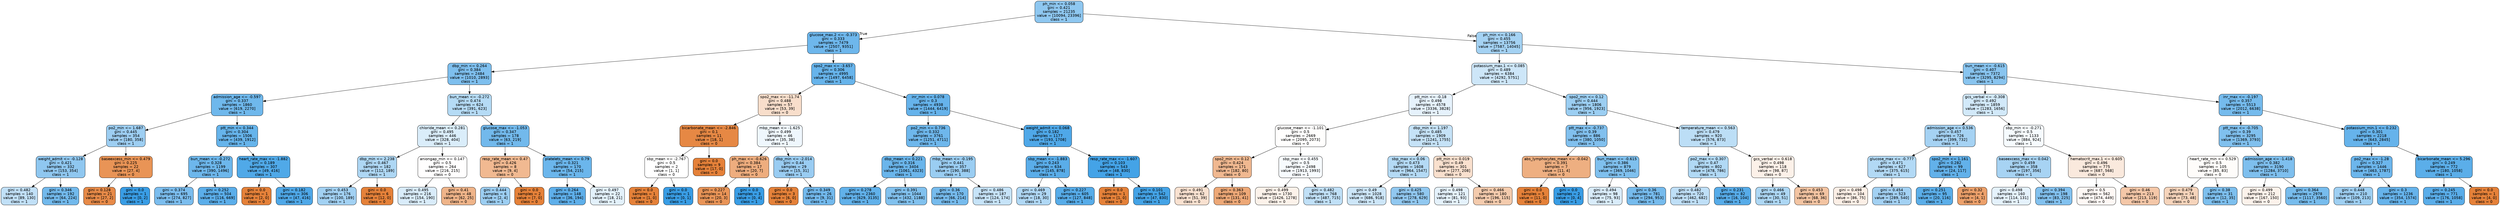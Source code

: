 digraph Tree {
node [shape=box, style="filled, rounded", color="black", fontname="helvetica"] ;
edge [fontname="helvetica"] ;
0 [label="ph_min <= 0.058\ngini = 0.421\nsamples = 21235\nvalue = [10094, 23396]\nclass = 1", fillcolor="#8ec7f0"] ;
1 [label="glucose_max.2 <= -0.373\ngini = 0.333\nsamples = 7479\nvalue = [2507, 9351]\nclass = 1", fillcolor="#6eb7ec"] ;
0 -> 1 [labeldistance=2.5, labelangle=45, headlabel="True"] ;
2 [label="dbp_min <= 0.264\ngini = 0.384\nsamples = 2484\nvalue = [1010, 2893]\nclass = 1", fillcolor="#7ebfee"] ;
1 -> 2 ;
3 [label="admission_age <= -0.597\ngini = 0.337\nsamples = 1860\nvalue = [619, 2270]\nclass = 1", fillcolor="#6fb8ec"] ;
2 -> 3 ;
4 [label="po2_min <= 1.687\ngini = 0.445\nsamples = 354\nvalue = [180, 358]\nclass = 1", fillcolor="#9dcef2"] ;
3 -> 4 ;
5 [label="weight_admit <= -0.128\ngini = 0.421\nsamples = 332\nvalue = [153, 354]\nclass = 1", fillcolor="#8fc7f0"] ;
4 -> 5 ;
6 [label="gini = 0.482\nsamples = 140\nvalue = [89, 130]\nclass = 1", fillcolor="#c1e0f7"] ;
5 -> 6 ;
7 [label="gini = 0.346\nsamples = 192\nvalue = [64, 224]\nclass = 1", fillcolor="#72b9ec"] ;
5 -> 7 ;
8 [label="baseexcess_min <= 0.479\ngini = 0.225\nsamples = 22\nvalue = [27, 4]\nclass = 0", fillcolor="#e99456"] ;
4 -> 8 ;
9 [label="gini = 0.128\nsamples = 21\nvalue = [27, 2]\nclass = 0", fillcolor="#e78a48"] ;
8 -> 9 ;
10 [label="gini = 0.0\nsamples = 1\nvalue = [0, 2]\nclass = 1", fillcolor="#399de5"] ;
8 -> 10 ;
11 [label="ptt_min <= 0.344\ngini = 0.304\nsamples = 1506\nvalue = [439, 1912]\nclass = 1", fillcolor="#66b4eb"] ;
3 -> 11 ;
12 [label="bun_mean <= -0.272\ngini = 0.328\nsamples = 1199\nvalue = [390, 1496]\nclass = 1", fillcolor="#6db7ec"] ;
11 -> 12 ;
13 [label="gini = 0.374\nsamples = 695\nvalue = [274, 827]\nclass = 1", fillcolor="#7bbdee"] ;
12 -> 13 ;
14 [label="gini = 0.252\nsamples = 504\nvalue = [116, 669]\nclass = 1", fillcolor="#5baeea"] ;
12 -> 14 ;
15 [label="heart_rate_max <= -1.882\ngini = 0.189\nsamples = 307\nvalue = [49, 416]\nclass = 1", fillcolor="#50a9e8"] ;
11 -> 15 ;
16 [label="gini = 0.0\nsamples = 1\nvalue = [2, 0]\nclass = 0", fillcolor="#e58139"] ;
15 -> 16 ;
17 [label="gini = 0.182\nsamples = 306\nvalue = [47, 416]\nclass = 1", fillcolor="#4fa8e8"] ;
15 -> 17 ;
18 [label="bun_mean <= -0.272\ngini = 0.474\nsamples = 624\nvalue = [391, 623]\nclass = 1", fillcolor="#b5dbf5"] ;
2 -> 18 ;
19 [label="chloride_mean <= 0.281\ngini = 0.495\nsamples = 446\nvalue = [328, 404]\nclass = 1", fillcolor="#daedfa"] ;
18 -> 19 ;
20 [label="dbp_min <= 2.238\ngini = 0.467\nsamples = 182\nvalue = [112, 189]\nclass = 1", fillcolor="#aed7f4"] ;
19 -> 20 ;
21 [label="gini = 0.453\nsamples = 176\nvalue = [100, 189]\nclass = 1", fillcolor="#a2d1f3"] ;
20 -> 21 ;
22 [label="gini = 0.0\nsamples = 6\nvalue = [12, 0]\nclass = 0", fillcolor="#e58139"] ;
20 -> 22 ;
23 [label="aniongap_min <= 0.147\ngini = 0.5\nsamples = 264\nvalue = [216, 215]\nclass = 0", fillcolor="#fffefe"] ;
19 -> 23 ;
24 [label="gini = 0.495\nsamples = 216\nvalue = [154, 190]\nclass = 1", fillcolor="#d9ecfa"] ;
23 -> 24 ;
25 [label="gini = 0.41\nsamples = 48\nvalue = [62, 25]\nclass = 0", fillcolor="#efb489"] ;
23 -> 25 ;
26 [label="glucose_max <= -1.053\ngini = 0.347\nsamples = 178\nvalue = [63, 219]\nclass = 1", fillcolor="#72b9ec"] ;
18 -> 26 ;
27 [label="resp_rate_mean <= 0.47\ngini = 0.426\nsamples = 8\nvalue = [9, 4]\nclass = 0", fillcolor="#f1b991"] ;
26 -> 27 ;
28 [label="gini = 0.444\nsamples = 6\nvalue = [2, 4]\nclass = 1", fillcolor="#9ccef2"] ;
27 -> 28 ;
29 [label="gini = 0.0\nsamples = 2\nvalue = [7, 0]\nclass = 0", fillcolor="#e58139"] ;
27 -> 29 ;
30 [label="platelets_mean <= 0.79\ngini = 0.321\nsamples = 170\nvalue = [54, 215]\nclass = 1", fillcolor="#6bb6ec"] ;
26 -> 30 ;
31 [label="gini = 0.264\nsamples = 148\nvalue = [36, 194]\nclass = 1", fillcolor="#5eafea"] ;
30 -> 31 ;
32 [label="gini = 0.497\nsamples = 22\nvalue = [18, 21]\nclass = 1", fillcolor="#e3f1fb"] ;
30 -> 32 ;
33 [label="spo2_max <= -3.657\ngini = 0.306\nsamples = 4995\nvalue = [1497, 6458]\nclass = 1", fillcolor="#67b4eb"] ;
1 -> 33 ;
34 [label="spo2_max <= -11.74\ngini = 0.488\nsamples = 57\nvalue = [53, 39]\nclass = 0", fillcolor="#f8decb"] ;
33 -> 34 ;
35 [label="bicarbonate_mean <= -2.846\ngini = 0.1\nsamples = 11\nvalue = [18, 1]\nclass = 0", fillcolor="#e68844"] ;
34 -> 35 ;
36 [label="sbp_mean <= -2.767\ngini = 0.5\nsamples = 2\nvalue = [1, 1]\nclass = 0", fillcolor="#ffffff"] ;
35 -> 36 ;
37 [label="gini = 0.0\nsamples = 1\nvalue = [1, 0]\nclass = 0", fillcolor="#e58139"] ;
36 -> 37 ;
38 [label="gini = 0.0\nsamples = 1\nvalue = [0, 1]\nclass = 1", fillcolor="#399de5"] ;
36 -> 38 ;
39 [label="gini = 0.0\nsamples = 9\nvalue = [17, 0]\nclass = 0", fillcolor="#e58139"] ;
35 -> 39 ;
40 [label="mbp_mean <= -1.625\ngini = 0.499\nsamples = 46\nvalue = [35, 38]\nclass = 1", fillcolor="#eff7fd"] ;
34 -> 40 ;
41 [label="ph_max <= -0.626\ngini = 0.384\nsamples = 17\nvalue = [20, 7]\nclass = 0", fillcolor="#eead7e"] ;
40 -> 41 ;
42 [label="gini = 0.227\nsamples = 14\nvalue = [20, 3]\nclass = 0", fillcolor="#e99457"] ;
41 -> 42 ;
43 [label="gini = 0.0\nsamples = 3\nvalue = [0, 4]\nclass = 1", fillcolor="#399de5"] ;
41 -> 43 ;
44 [label="dbp_min <= -2.014\ngini = 0.44\nsamples = 29\nvalue = [15, 31]\nclass = 1", fillcolor="#99ccf2"] ;
40 -> 44 ;
45 [label="gini = 0.0\nsamples = 3\nvalue = [6, 0]\nclass = 0", fillcolor="#e58139"] ;
44 -> 45 ;
46 [label="gini = 0.349\nsamples = 26\nvalue = [9, 31]\nclass = 1", fillcolor="#72b9ed"] ;
44 -> 46 ;
47 [label="inr_min <= 0.078\ngini = 0.3\nsamples = 4938\nvalue = [1444, 6419]\nclass = 1", fillcolor="#66b3eb"] ;
33 -> 47 ;
48 [label="po2_min <= 0.736\ngini = 0.332\nsamples = 3761\nvalue = [1251, 4711]\nclass = 1", fillcolor="#6eb7ec"] ;
47 -> 48 ;
49 [label="dbp_mean <= 0.221\ngini = 0.316\nsamples = 3404\nvalue = [1061, 4323]\nclass = 1", fillcolor="#6ab5eb"] ;
48 -> 49 ;
50 [label="gini = 0.278\nsamples = 2360\nvalue = [629, 3135]\nclass = 1", fillcolor="#61b1ea"] ;
49 -> 50 ;
51 [label="gini = 0.391\nsamples = 1044\nvalue = [432, 1188]\nclass = 1", fillcolor="#81c1ee"] ;
49 -> 51 ;
52 [label="mbp_mean <= -0.195\ngini = 0.441\nsamples = 357\nvalue = [190, 388]\nclass = 1", fillcolor="#9acdf2"] ;
48 -> 52 ;
53 [label="gini = 0.36\nsamples = 170\nvalue = [66, 214]\nclass = 1", fillcolor="#76bbed"] ;
52 -> 53 ;
54 [label="gini = 0.486\nsamples = 187\nvalue = [124, 174]\nclass = 1", fillcolor="#c6e3f8"] ;
52 -> 54 ;
55 [label="weight_admit <= 0.068\ngini = 0.182\nsamples = 1177\nvalue = [193, 1708]\nclass = 1", fillcolor="#4fa8e8"] ;
47 -> 55 ;
56 [label="sbp_mean <= -1.883\ngini = 0.243\nsamples = 634\nvalue = [145, 878]\nclass = 1", fillcolor="#5aade9"] ;
55 -> 56 ;
57 [label="gini = 0.469\nsamples = 29\nvalue = [18, 30]\nclass = 1", fillcolor="#b0d8f5"] ;
56 -> 57 ;
58 [label="gini = 0.227\nsamples = 605\nvalue = [127, 848]\nclass = 1", fillcolor="#57ace9"] ;
56 -> 58 ;
59 [label="resp_rate_max <= -1.607\ngini = 0.103\nsamples = 543\nvalue = [48, 830]\nclass = 1", fillcolor="#44a3e7"] ;
55 -> 59 ;
60 [label="gini = 0.0\nsamples = 1\nvalue = [1, 0]\nclass = 0", fillcolor="#e58139"] ;
59 -> 60 ;
61 [label="gini = 0.101\nsamples = 542\nvalue = [47, 830]\nclass = 1", fillcolor="#44a3e6"] ;
59 -> 61 ;
62 [label="ph_min <= 0.166\ngini = 0.455\nsamples = 13756\nvalue = [7587, 14045]\nclass = 1", fillcolor="#a4d2f3"] ;
0 -> 62 [labeldistance=2.5, labelangle=-45, headlabel="False"] ;
63 [label="potassium_max.1 <= 0.085\ngini = 0.489\nsamples = 6384\nvalue = [4292, 5751]\nclass = 1", fillcolor="#cde6f8"] ;
62 -> 63 ;
64 [label="ptt_min <= -0.18\ngini = 0.498\nsamples = 4578\nvalue = [3336, 3828]\nclass = 1", fillcolor="#e6f2fc"] ;
63 -> 64 ;
65 [label="glucose_mean <= -1.101\ngini = 0.5\nsamples = 2669\nvalue = [2095, 2073]\nclass = 0", fillcolor="#fffefd"] ;
64 -> 65 ;
66 [label="spo2_min <= 0.12\ngini = 0.424\nsamples = 171\nvalue = [182, 80]\nclass = 0", fillcolor="#f0b890"] ;
65 -> 66 ;
67 [label="gini = 0.491\nsamples = 62\nvalue = [51, 39]\nclass = 0", fillcolor="#f9e1d0"] ;
66 -> 67 ;
68 [label="gini = 0.363\nsamples = 109\nvalue = [131, 41]\nclass = 0", fillcolor="#eda877"] ;
66 -> 68 ;
69 [label="sbp_max <= 0.455\ngini = 0.5\nsamples = 2498\nvalue = [1913, 1993]\nclass = 1", fillcolor="#f7fbfe"] ;
65 -> 69 ;
70 [label="gini = 0.499\nsamples = 1730\nvalue = [1426, 1278]\nclass = 0", fillcolor="#fcf2ea"] ;
69 -> 70 ;
71 [label="gini = 0.482\nsamples = 768\nvalue = [487, 715]\nclass = 1", fillcolor="#c0e0f7"] ;
69 -> 71 ;
72 [label="dbp_min <= 1.197\ngini = 0.485\nsamples = 1909\nvalue = [1241, 1755]\nclass = 1", fillcolor="#c5e2f7"] ;
64 -> 72 ;
73 [label="sbp_max <= 0.06\ngini = 0.473\nsamples = 1608\nvalue = [964, 1547]\nclass = 1", fillcolor="#b4daf5"] ;
72 -> 73 ;
74 [label="gini = 0.49\nsamples = 1028\nvalue = [686, 918]\nclass = 1", fillcolor="#cde6f8"] ;
73 -> 74 ;
75 [label="gini = 0.425\nsamples = 580\nvalue = [278, 629]\nclass = 1", fillcolor="#91c8f0"] ;
73 -> 75 ;
76 [label="ptt_min <= 0.019\ngini = 0.49\nsamples = 301\nvalue = [277, 208]\nclass = 0", fillcolor="#f9e0ce"] ;
72 -> 76 ;
77 [label="gini = 0.498\nsamples = 121\nvalue = [81, 93]\nclass = 1", fillcolor="#e5f2fc"] ;
76 -> 77 ;
78 [label="gini = 0.466\nsamples = 180\nvalue = [196, 115]\nclass = 0", fillcolor="#f4cbad"] ;
76 -> 78 ;
79 [label="spo2_min <= 0.12\ngini = 0.444\nsamples = 1806\nvalue = [956, 1923]\nclass = 1", fillcolor="#9bcef2"] ;
63 -> 79 ;
80 [label="ptt_max <= -0.737\ngini = 0.39\nsamples = 886\nvalue = [380, 1050]\nclass = 1", fillcolor="#81c0ee"] ;
79 -> 80 ;
81 [label="abs_lymphocytes_mean <= -0.042\ngini = 0.391\nsamples = 7\nvalue = [11, 4]\nclass = 0", fillcolor="#eeaf81"] ;
80 -> 81 ;
82 [label="gini = 0.0\nsamples = 5\nvalue = [11, 0]\nclass = 0", fillcolor="#e58139"] ;
81 -> 82 ;
83 [label="gini = 0.0\nsamples = 2\nvalue = [0, 4]\nclass = 1", fillcolor="#399de5"] ;
81 -> 83 ;
84 [label="bun_mean <= -0.615\ngini = 0.386\nsamples = 879\nvalue = [369, 1046]\nclass = 1", fillcolor="#7fc0ee"] ;
80 -> 84 ;
85 [label="gini = 0.494\nsamples = 98\nvalue = [75, 93]\nclass = 1", fillcolor="#d9ecfa"] ;
84 -> 85 ;
86 [label="gini = 0.36\nsamples = 781\nvalue = [294, 953]\nclass = 1", fillcolor="#76bbed"] ;
84 -> 86 ;
87 [label="temperature_mean <= 0.563\ngini = 0.479\nsamples = 920\nvalue = [576, 873]\nclass = 1", fillcolor="#bcdef6"] ;
79 -> 87 ;
88 [label="po2_max <= 0.307\ngini = 0.47\nsamples = 802\nvalue = [478, 786]\nclass = 1", fillcolor="#b1d9f5"] ;
87 -> 88 ;
89 [label="gini = 0.482\nsamples = 720\nvalue = [462, 682]\nclass = 1", fillcolor="#bfdff7"] ;
88 -> 89 ;
90 [label="gini = 0.231\nsamples = 82\nvalue = [16, 104]\nclass = 1", fillcolor="#57ace9"] ;
88 -> 90 ;
91 [label="gcs_verbal <= 0.618\ngini = 0.498\nsamples = 118\nvalue = [98, 87]\nclass = 0", fillcolor="#fcf1e9"] ;
87 -> 91 ;
92 [label="gini = 0.466\nsamples = 49\nvalue = [30, 51]\nclass = 1", fillcolor="#add7f4"] ;
91 -> 92 ;
93 [label="gini = 0.453\nsamples = 69\nvalue = [68, 36]\nclass = 0", fillcolor="#f3c4a2"] ;
91 -> 93 ;
94 [label="bun_mean <= -0.615\ngini = 0.407\nsamples = 7372\nvalue = [3295, 8294]\nclass = 1", fillcolor="#88c4ef"] ;
62 -> 94 ;
95 [label="gcs_verbal <= -0.308\ngini = 0.492\nsamples = 1859\nvalue = [1283, 1656]\nclass = 1", fillcolor="#d2e9f9"] ;
94 -> 95 ;
96 [label="admission_age <= 0.536\ngini = 0.457\nsamples = 726\nvalue = [399, 732]\nclass = 1", fillcolor="#a5d2f3"] ;
95 -> 96 ;
97 [label="glucose_max <= -0.777\ngini = 0.471\nsamples = 627\nvalue = [375, 615]\nclass = 1", fillcolor="#b2d9f5"] ;
96 -> 97 ;
98 [label="gini = 0.498\nsamples = 104\nvalue = [86, 75]\nclass = 0", fillcolor="#fcefe6"] ;
97 -> 98 ;
99 [label="gini = 0.454\nsamples = 523\nvalue = [289, 540]\nclass = 1", fillcolor="#a3d1f3"] ;
97 -> 99 ;
100 [label="spo2_min <= 1.161\ngini = 0.282\nsamples = 99\nvalue = [24, 117]\nclass = 1", fillcolor="#62b1ea"] ;
96 -> 100 ;
101 [label="gini = 0.251\nsamples = 95\nvalue = [20, 116]\nclass = 1", fillcolor="#5baee9"] ;
100 -> 101 ;
102 [label="gini = 0.32\nsamples = 4\nvalue = [4, 1]\nclass = 0", fillcolor="#eca06a"] ;
100 -> 102 ;
103 [label="sbp_min <= -0.271\ngini = 0.5\nsamples = 1133\nvalue = [884, 924]\nclass = 1", fillcolor="#f6fbfe"] ;
95 -> 103 ;
104 [label="baseexcess_max <= 0.042\ngini = 0.459\nsamples = 358\nvalue = [197, 356]\nclass = 1", fillcolor="#a7d3f3"] ;
103 -> 104 ;
105 [label="gini = 0.498\nsamples = 160\nvalue = [114, 131]\nclass = 1", fillcolor="#e5f2fc"] ;
104 -> 105 ;
106 [label="gini = 0.394\nsamples = 198\nvalue = [83, 225]\nclass = 1", fillcolor="#82c1ef"] ;
104 -> 106 ;
107 [label="hematocrit_max.1 <= 0.605\ngini = 0.496\nsamples = 775\nvalue = [687, 568]\nclass = 0", fillcolor="#fae9dd"] ;
103 -> 107 ;
108 [label="gini = 0.5\nsamples = 562\nvalue = [474, 449]\nclass = 0", fillcolor="#fef8f5"] ;
107 -> 108 ;
109 [label="gini = 0.46\nsamples = 213\nvalue = [213, 119]\nclass = 0", fillcolor="#f4c7a8"] ;
107 -> 109 ;
110 [label="inr_max <= -0.197\ngini = 0.357\nsamples = 5513\nvalue = [2012, 6638]\nclass = 1", fillcolor="#75bbed"] ;
94 -> 110 ;
111 [label="ptt_max <= -0.705\ngini = 0.39\nsamples = 3295\nvalue = [1369, 3793]\nclass = 1", fillcolor="#80c0ee"] ;
110 -> 111 ;
112 [label="heart_rate_min <= 0.529\ngini = 0.5\nsamples = 105\nvalue = [85, 83]\nclass = 0", fillcolor="#fefcfa"] ;
111 -> 112 ;
113 [label="gini = 0.479\nsamples = 74\nvalue = [73, 48]\nclass = 0", fillcolor="#f6d4bb"] ;
112 -> 113 ;
114 [label="gini = 0.38\nsamples = 31\nvalue = [12, 35]\nclass = 1", fillcolor="#7dbfee"] ;
112 -> 114 ;
115 [label="admission_age <= -1.418\ngini = 0.382\nsamples = 3190\nvalue = [1284, 3710]\nclass = 1", fillcolor="#7ebfee"] ;
111 -> 115 ;
116 [label="gini = 0.499\nsamples = 212\nvalue = [167, 150]\nclass = 0", fillcolor="#fcf2eb"] ;
115 -> 116 ;
117 [label="gini = 0.364\nsamples = 2978\nvalue = [1117, 3560]\nclass = 1", fillcolor="#77bced"] ;
115 -> 117 ;
118 [label="potassium_min.1 <= 0.232\ngini = 0.301\nsamples = 2218\nvalue = [643, 2845]\nclass = 1", fillcolor="#66b3eb"] ;
110 -> 118 ;
119 [label="po2_max <= -1.28\ngini = 0.327\nsamples = 1446\nvalue = [463, 1787]\nclass = 1", fillcolor="#6cb6ec"] ;
118 -> 119 ;
120 [label="gini = 0.448\nsamples = 210\nvalue = [109, 213]\nclass = 1", fillcolor="#9ecff2"] ;
119 -> 120 ;
121 [label="gini = 0.3\nsamples = 1236\nvalue = [354, 1574]\nclass = 1", fillcolor="#66b3eb"] ;
119 -> 121 ;
122 [label="bicarbonate_mean <= 5.296\ngini = 0.249\nsamples = 772\nvalue = [180, 1058]\nclass = 1", fillcolor="#5baee9"] ;
118 -> 122 ;
123 [label="gini = 0.245\nsamples = 771\nvalue = [176, 1058]\nclass = 1", fillcolor="#5aade9"] ;
122 -> 123 ;
124 [label="gini = 0.0\nsamples = 1\nvalue = [4, 0]\nclass = 0", fillcolor="#e58139"] ;
122 -> 124 ;
}